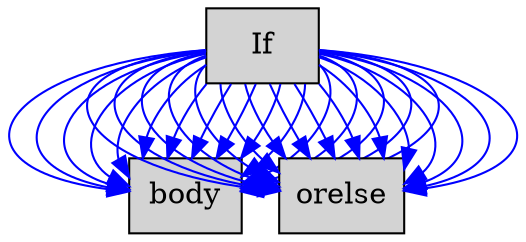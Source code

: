 digraph ControlFlowGraph {
	node [shape=box style=filled]
	size="10,10"
	If -> body [color=blue]
	If -> orelse [color=blue]
	If -> body [color=blue]
	If -> orelse [color=blue]
	If -> body [color=blue]
	If -> orelse [color=blue]
	If -> body [color=blue]
	If -> orelse [color=blue]
	If -> body [color=blue]
	If -> orelse [color=blue]
	If -> body [color=blue]
	If -> orelse [color=blue]
	If -> body [color=blue]
	If -> orelse [color=blue]
	If -> body [color=blue]
	If -> orelse [color=blue]
	If -> body [color=blue]
	If -> orelse [color=blue]
	If -> body [color=blue]
	If -> orelse [color=blue]
	If -> body [color=blue]
	If -> orelse [color=blue]
	If -> body [color=blue]
	If -> orelse [color=blue]
	If -> body [color=blue]
	If -> orelse [color=blue]
	If -> body [color=blue]
	If -> orelse [color=blue]
	If -> body [color=blue]
	If -> orelse [color=blue]
	If -> body [color=blue]
	If -> orelse [color=blue]
}

